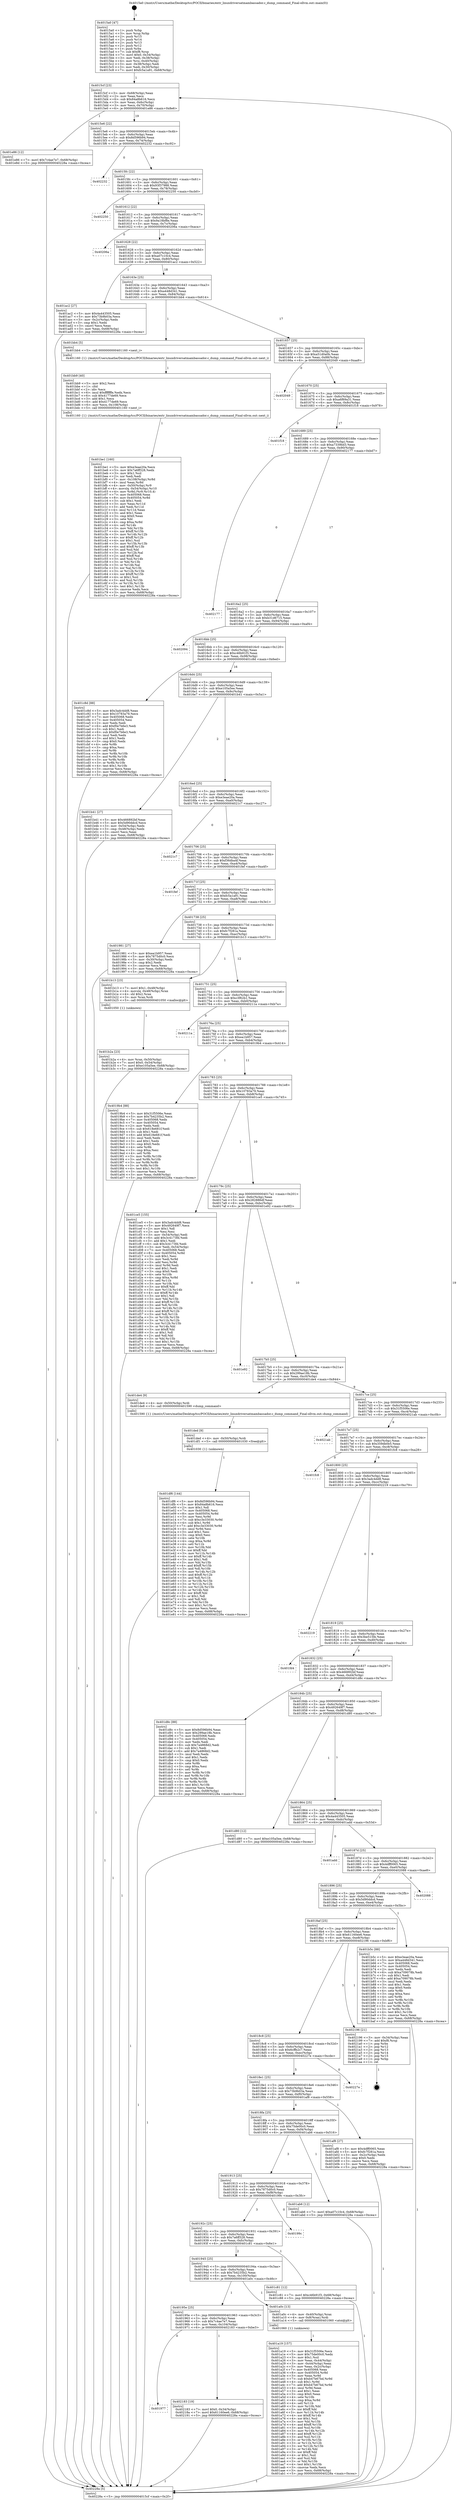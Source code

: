 digraph "0x4015a0" {
  label = "0x4015a0 (/mnt/c/Users/mathe/Desktop/tcc/POCII/binaries/extr_linuxdriversatmambassador.c_dump_command_Final-ollvm.out::main(0))"
  labelloc = "t"
  node[shape=record]

  Entry [label="",width=0.3,height=0.3,shape=circle,fillcolor=black,style=filled]
  "0x4015cf" [label="{
     0x4015cf [23]\l
     | [instrs]\l
     &nbsp;&nbsp;0x4015cf \<+3\>: mov -0x68(%rbp),%eax\l
     &nbsp;&nbsp;0x4015d2 \<+2\>: mov %eax,%ecx\l
     &nbsp;&nbsp;0x4015d4 \<+6\>: sub $0x84a8b616,%ecx\l
     &nbsp;&nbsp;0x4015da \<+3\>: mov %eax,-0x6c(%rbp)\l
     &nbsp;&nbsp;0x4015dd \<+3\>: mov %ecx,-0x70(%rbp)\l
     &nbsp;&nbsp;0x4015e0 \<+6\>: je 0000000000401e86 \<main+0x8e6\>\l
  }"]
  "0x401e86" [label="{
     0x401e86 [12]\l
     | [instrs]\l
     &nbsp;&nbsp;0x401e86 \<+7\>: movl $0x7c4ae7e7,-0x68(%rbp)\l
     &nbsp;&nbsp;0x401e8d \<+5\>: jmp 000000000040228a \<main+0xcea\>\l
  }"]
  "0x4015e6" [label="{
     0x4015e6 [22]\l
     | [instrs]\l
     &nbsp;&nbsp;0x4015e6 \<+5\>: jmp 00000000004015eb \<main+0x4b\>\l
     &nbsp;&nbsp;0x4015eb \<+3\>: mov -0x6c(%rbp),%eax\l
     &nbsp;&nbsp;0x4015ee \<+5\>: sub $0x8d596b94,%eax\l
     &nbsp;&nbsp;0x4015f3 \<+3\>: mov %eax,-0x74(%rbp)\l
     &nbsp;&nbsp;0x4015f6 \<+6\>: je 0000000000402232 \<main+0xc92\>\l
  }"]
  Exit [label="",width=0.3,height=0.3,shape=circle,fillcolor=black,style=filled,peripheries=2]
  "0x402232" [label="{
     0x402232\l
  }", style=dashed]
  "0x4015fc" [label="{
     0x4015fc [22]\l
     | [instrs]\l
     &nbsp;&nbsp;0x4015fc \<+5\>: jmp 0000000000401601 \<main+0x61\>\l
     &nbsp;&nbsp;0x401601 \<+3\>: mov -0x6c(%rbp),%eax\l
     &nbsp;&nbsp;0x401604 \<+5\>: sub $0x93f37988,%eax\l
     &nbsp;&nbsp;0x401609 \<+3\>: mov %eax,-0x78(%rbp)\l
     &nbsp;&nbsp;0x40160c \<+6\>: je 0000000000402250 \<main+0xcb0\>\l
  }"]
  "0x401977" [label="{
     0x401977\l
  }", style=dashed]
  "0x402250" [label="{
     0x402250\l
  }", style=dashed]
  "0x401612" [label="{
     0x401612 [22]\l
     | [instrs]\l
     &nbsp;&nbsp;0x401612 \<+5\>: jmp 0000000000401617 \<main+0x77\>\l
     &nbsp;&nbsp;0x401617 \<+3\>: mov -0x6c(%rbp),%eax\l
     &nbsp;&nbsp;0x40161a \<+5\>: sub $0x9a18bf8e,%eax\l
     &nbsp;&nbsp;0x40161f \<+3\>: mov %eax,-0x7c(%rbp)\l
     &nbsp;&nbsp;0x401622 \<+6\>: je 000000000040206a \<main+0xaca\>\l
  }"]
  "0x402183" [label="{
     0x402183 [19]\l
     | [instrs]\l
     &nbsp;&nbsp;0x402183 \<+7\>: movl $0x0,-0x34(%rbp)\l
     &nbsp;&nbsp;0x40218a \<+7\>: movl $0x61160ee6,-0x68(%rbp)\l
     &nbsp;&nbsp;0x402191 \<+5\>: jmp 000000000040228a \<main+0xcea\>\l
  }"]
  "0x40206a" [label="{
     0x40206a\l
  }", style=dashed]
  "0x401628" [label="{
     0x401628 [22]\l
     | [instrs]\l
     &nbsp;&nbsp;0x401628 \<+5\>: jmp 000000000040162d \<main+0x8d\>\l
     &nbsp;&nbsp;0x40162d \<+3\>: mov -0x6c(%rbp),%eax\l
     &nbsp;&nbsp;0x401630 \<+5\>: sub $0xa07c10c4,%eax\l
     &nbsp;&nbsp;0x401635 \<+3\>: mov %eax,-0x80(%rbp)\l
     &nbsp;&nbsp;0x401638 \<+6\>: je 0000000000401ac2 \<main+0x522\>\l
  }"]
  "0x401df6" [label="{
     0x401df6 [144]\l
     | [instrs]\l
     &nbsp;&nbsp;0x401df6 \<+5\>: mov $0x8d596b94,%eax\l
     &nbsp;&nbsp;0x401dfb \<+5\>: mov $0x84a8b616,%ecx\l
     &nbsp;&nbsp;0x401e00 \<+2\>: mov $0x1,%dl\l
     &nbsp;&nbsp;0x401e02 \<+7\>: mov 0x405068,%esi\l
     &nbsp;&nbsp;0x401e09 \<+8\>: mov 0x405054,%r8d\l
     &nbsp;&nbsp;0x401e11 \<+3\>: mov %esi,%r9d\l
     &nbsp;&nbsp;0x401e14 \<+7\>: sub $0xc3e33030,%r9d\l
     &nbsp;&nbsp;0x401e1b \<+4\>: sub $0x1,%r9d\l
     &nbsp;&nbsp;0x401e1f \<+7\>: add $0xc3e33030,%r9d\l
     &nbsp;&nbsp;0x401e26 \<+4\>: imul %r9d,%esi\l
     &nbsp;&nbsp;0x401e2a \<+3\>: and $0x1,%esi\l
     &nbsp;&nbsp;0x401e2d \<+3\>: cmp $0x0,%esi\l
     &nbsp;&nbsp;0x401e30 \<+4\>: sete %r10b\l
     &nbsp;&nbsp;0x401e34 \<+4\>: cmp $0xa,%r8d\l
     &nbsp;&nbsp;0x401e38 \<+4\>: setl %r11b\l
     &nbsp;&nbsp;0x401e3c \<+3\>: mov %r10b,%bl\l
     &nbsp;&nbsp;0x401e3f \<+3\>: xor $0xff,%bl\l
     &nbsp;&nbsp;0x401e42 \<+3\>: mov %r11b,%r14b\l
     &nbsp;&nbsp;0x401e45 \<+4\>: xor $0xff,%r14b\l
     &nbsp;&nbsp;0x401e49 \<+3\>: xor $0x1,%dl\l
     &nbsp;&nbsp;0x401e4c \<+3\>: mov %bl,%r15b\l
     &nbsp;&nbsp;0x401e4f \<+4\>: and $0xff,%r15b\l
     &nbsp;&nbsp;0x401e53 \<+3\>: and %dl,%r10b\l
     &nbsp;&nbsp;0x401e56 \<+3\>: mov %r14b,%r12b\l
     &nbsp;&nbsp;0x401e59 \<+4\>: and $0xff,%r12b\l
     &nbsp;&nbsp;0x401e5d \<+3\>: and %dl,%r11b\l
     &nbsp;&nbsp;0x401e60 \<+3\>: or %r10b,%r15b\l
     &nbsp;&nbsp;0x401e63 \<+3\>: or %r11b,%r12b\l
     &nbsp;&nbsp;0x401e66 \<+3\>: xor %r12b,%r15b\l
     &nbsp;&nbsp;0x401e69 \<+3\>: or %r14b,%bl\l
     &nbsp;&nbsp;0x401e6c \<+3\>: xor $0xff,%bl\l
     &nbsp;&nbsp;0x401e6f \<+3\>: or $0x1,%dl\l
     &nbsp;&nbsp;0x401e72 \<+2\>: and %dl,%bl\l
     &nbsp;&nbsp;0x401e74 \<+3\>: or %bl,%r15b\l
     &nbsp;&nbsp;0x401e77 \<+4\>: test $0x1,%r15b\l
     &nbsp;&nbsp;0x401e7b \<+3\>: cmovne %ecx,%eax\l
     &nbsp;&nbsp;0x401e7e \<+3\>: mov %eax,-0x68(%rbp)\l
     &nbsp;&nbsp;0x401e81 \<+5\>: jmp 000000000040228a \<main+0xcea\>\l
  }"]
  "0x401ac2" [label="{
     0x401ac2 [27]\l
     | [instrs]\l
     &nbsp;&nbsp;0x401ac2 \<+5\>: mov $0x4a443505,%eax\l
     &nbsp;&nbsp;0x401ac7 \<+5\>: mov $0x73b9b03a,%ecx\l
     &nbsp;&nbsp;0x401acc \<+3\>: mov -0x2c(%rbp),%edx\l
     &nbsp;&nbsp;0x401acf \<+3\>: cmp $0x1,%edx\l
     &nbsp;&nbsp;0x401ad2 \<+3\>: cmovl %ecx,%eax\l
     &nbsp;&nbsp;0x401ad5 \<+3\>: mov %eax,-0x68(%rbp)\l
     &nbsp;&nbsp;0x401ad8 \<+5\>: jmp 000000000040228a \<main+0xcea\>\l
  }"]
  "0x40163e" [label="{
     0x40163e [25]\l
     | [instrs]\l
     &nbsp;&nbsp;0x40163e \<+5\>: jmp 0000000000401643 \<main+0xa3\>\l
     &nbsp;&nbsp;0x401643 \<+3\>: mov -0x6c(%rbp),%eax\l
     &nbsp;&nbsp;0x401646 \<+5\>: sub $0xa448d341,%eax\l
     &nbsp;&nbsp;0x40164b \<+6\>: mov %eax,-0x84(%rbp)\l
     &nbsp;&nbsp;0x401651 \<+6\>: je 0000000000401bb4 \<main+0x614\>\l
  }"]
  "0x401ded" [label="{
     0x401ded [9]\l
     | [instrs]\l
     &nbsp;&nbsp;0x401ded \<+4\>: mov -0x50(%rbp),%rdi\l
     &nbsp;&nbsp;0x401df1 \<+5\>: call 0000000000401030 \<free@plt\>\l
     | [calls]\l
     &nbsp;&nbsp;0x401030 \{1\} (unknown)\l
  }"]
  "0x401bb4" [label="{
     0x401bb4 [5]\l
     | [instrs]\l
     &nbsp;&nbsp;0x401bb4 \<+5\>: call 0000000000401160 \<next_i\>\l
     | [calls]\l
     &nbsp;&nbsp;0x401160 \{1\} (/mnt/c/Users/mathe/Desktop/tcc/POCII/binaries/extr_linuxdriversatmambassador.c_dump_command_Final-ollvm.out::next_i)\l
  }"]
  "0x401657" [label="{
     0x401657 [25]\l
     | [instrs]\l
     &nbsp;&nbsp;0x401657 \<+5\>: jmp 000000000040165c \<main+0xbc\>\l
     &nbsp;&nbsp;0x40165c \<+3\>: mov -0x6c(%rbp),%eax\l
     &nbsp;&nbsp;0x40165f \<+5\>: sub $0xa51d0a0b,%eax\l
     &nbsp;&nbsp;0x401664 \<+6\>: mov %eax,-0x88(%rbp)\l
     &nbsp;&nbsp;0x40166a \<+6\>: je 0000000000402049 \<main+0xaa9\>\l
  }"]
  "0x401be1" [label="{
     0x401be1 [160]\l
     | [instrs]\l
     &nbsp;&nbsp;0x401be1 \<+5\>: mov $0xe3eae20a,%ecx\l
     &nbsp;&nbsp;0x401be6 \<+5\>: mov $0x7a6ff328,%edx\l
     &nbsp;&nbsp;0x401beb \<+3\>: mov $0x1,%sil\l
     &nbsp;&nbsp;0x401bee \<+2\>: xor %edi,%edi\l
     &nbsp;&nbsp;0x401bf0 \<+7\>: mov -0x108(%rbp),%r8d\l
     &nbsp;&nbsp;0x401bf7 \<+4\>: imul %eax,%r8d\l
     &nbsp;&nbsp;0x401bfb \<+4\>: mov -0x50(%rbp),%r9\l
     &nbsp;&nbsp;0x401bff \<+4\>: movslq -0x54(%rbp),%r10\l
     &nbsp;&nbsp;0x401c03 \<+4\>: mov %r8d,(%r9,%r10,4)\l
     &nbsp;&nbsp;0x401c07 \<+7\>: mov 0x405068,%eax\l
     &nbsp;&nbsp;0x401c0e \<+8\>: mov 0x405054,%r8d\l
     &nbsp;&nbsp;0x401c16 \<+3\>: sub $0x1,%edi\l
     &nbsp;&nbsp;0x401c19 \<+3\>: mov %eax,%r11d\l
     &nbsp;&nbsp;0x401c1c \<+3\>: add %edi,%r11d\l
     &nbsp;&nbsp;0x401c1f \<+4\>: imul %r11d,%eax\l
     &nbsp;&nbsp;0x401c23 \<+3\>: and $0x1,%eax\l
     &nbsp;&nbsp;0x401c26 \<+3\>: cmp $0x0,%eax\l
     &nbsp;&nbsp;0x401c29 \<+3\>: sete %bl\l
     &nbsp;&nbsp;0x401c2c \<+4\>: cmp $0xa,%r8d\l
     &nbsp;&nbsp;0x401c30 \<+4\>: setl %r14b\l
     &nbsp;&nbsp;0x401c34 \<+3\>: mov %bl,%r15b\l
     &nbsp;&nbsp;0x401c37 \<+4\>: xor $0xff,%r15b\l
     &nbsp;&nbsp;0x401c3b \<+3\>: mov %r14b,%r12b\l
     &nbsp;&nbsp;0x401c3e \<+4\>: xor $0xff,%r12b\l
     &nbsp;&nbsp;0x401c42 \<+4\>: xor $0x1,%sil\l
     &nbsp;&nbsp;0x401c46 \<+3\>: mov %r15b,%r13b\l
     &nbsp;&nbsp;0x401c49 \<+4\>: and $0xff,%r13b\l
     &nbsp;&nbsp;0x401c4d \<+3\>: and %sil,%bl\l
     &nbsp;&nbsp;0x401c50 \<+3\>: mov %r12b,%al\l
     &nbsp;&nbsp;0x401c53 \<+2\>: and $0xff,%al\l
     &nbsp;&nbsp;0x401c55 \<+3\>: and %sil,%r14b\l
     &nbsp;&nbsp;0x401c58 \<+3\>: or %bl,%r13b\l
     &nbsp;&nbsp;0x401c5b \<+3\>: or %r14b,%al\l
     &nbsp;&nbsp;0x401c5e \<+3\>: xor %al,%r13b\l
     &nbsp;&nbsp;0x401c61 \<+3\>: or %r12b,%r15b\l
     &nbsp;&nbsp;0x401c64 \<+4\>: xor $0xff,%r15b\l
     &nbsp;&nbsp;0x401c68 \<+4\>: or $0x1,%sil\l
     &nbsp;&nbsp;0x401c6c \<+3\>: and %sil,%r15b\l
     &nbsp;&nbsp;0x401c6f \<+3\>: or %r15b,%r13b\l
     &nbsp;&nbsp;0x401c72 \<+4\>: test $0x1,%r13b\l
     &nbsp;&nbsp;0x401c76 \<+3\>: cmovne %edx,%ecx\l
     &nbsp;&nbsp;0x401c79 \<+3\>: mov %ecx,-0x68(%rbp)\l
     &nbsp;&nbsp;0x401c7c \<+5\>: jmp 000000000040228a \<main+0xcea\>\l
  }"]
  "0x402049" [label="{
     0x402049\l
  }", style=dashed]
  "0x401670" [label="{
     0x401670 [25]\l
     | [instrs]\l
     &nbsp;&nbsp;0x401670 \<+5\>: jmp 0000000000401675 \<main+0xd5\>\l
     &nbsp;&nbsp;0x401675 \<+3\>: mov -0x6c(%rbp),%eax\l
     &nbsp;&nbsp;0x401678 \<+5\>: sub $0xa6f69a31,%eax\l
     &nbsp;&nbsp;0x40167d \<+6\>: mov %eax,-0x8c(%rbp)\l
     &nbsp;&nbsp;0x401683 \<+6\>: je 0000000000401f18 \<main+0x978\>\l
  }"]
  "0x401bb9" [label="{
     0x401bb9 [40]\l
     | [instrs]\l
     &nbsp;&nbsp;0x401bb9 \<+5\>: mov $0x2,%ecx\l
     &nbsp;&nbsp;0x401bbe \<+1\>: cltd\l
     &nbsp;&nbsp;0x401bbf \<+2\>: idiv %ecx\l
     &nbsp;&nbsp;0x401bc1 \<+6\>: imul $0xfffffffe,%edx,%ecx\l
     &nbsp;&nbsp;0x401bc7 \<+6\>: sub $0x4177de69,%ecx\l
     &nbsp;&nbsp;0x401bcd \<+3\>: add $0x1,%ecx\l
     &nbsp;&nbsp;0x401bd0 \<+6\>: add $0x4177de69,%ecx\l
     &nbsp;&nbsp;0x401bd6 \<+6\>: mov %ecx,-0x108(%rbp)\l
     &nbsp;&nbsp;0x401bdc \<+5\>: call 0000000000401160 \<next_i\>\l
     | [calls]\l
     &nbsp;&nbsp;0x401160 \{1\} (/mnt/c/Users/mathe/Desktop/tcc/POCII/binaries/extr_linuxdriversatmambassador.c_dump_command_Final-ollvm.out::next_i)\l
  }"]
  "0x401f18" [label="{
     0x401f18\l
  }", style=dashed]
  "0x401689" [label="{
     0x401689 [25]\l
     | [instrs]\l
     &nbsp;&nbsp;0x401689 \<+5\>: jmp 000000000040168e \<main+0xee\>\l
     &nbsp;&nbsp;0x40168e \<+3\>: mov -0x6c(%rbp),%eax\l
     &nbsp;&nbsp;0x401691 \<+5\>: sub $0xa7339bd3,%eax\l
     &nbsp;&nbsp;0x401696 \<+6\>: mov %eax,-0x90(%rbp)\l
     &nbsp;&nbsp;0x40169c \<+6\>: je 0000000000402177 \<main+0xbd7\>\l
  }"]
  "0x401b2a" [label="{
     0x401b2a [23]\l
     | [instrs]\l
     &nbsp;&nbsp;0x401b2a \<+4\>: mov %rax,-0x50(%rbp)\l
     &nbsp;&nbsp;0x401b2e \<+7\>: movl $0x0,-0x54(%rbp)\l
     &nbsp;&nbsp;0x401b35 \<+7\>: movl $0xe105a5ee,-0x68(%rbp)\l
     &nbsp;&nbsp;0x401b3c \<+5\>: jmp 000000000040228a \<main+0xcea\>\l
  }"]
  "0x402177" [label="{
     0x402177\l
  }", style=dashed]
  "0x4016a2" [label="{
     0x4016a2 [25]\l
     | [instrs]\l
     &nbsp;&nbsp;0x4016a2 \<+5\>: jmp 00000000004016a7 \<main+0x107\>\l
     &nbsp;&nbsp;0x4016a7 \<+3\>: mov -0x6c(%rbp),%eax\l
     &nbsp;&nbsp;0x4016aa \<+5\>: sub $0xb31d6715,%eax\l
     &nbsp;&nbsp;0x4016af \<+6\>: mov %eax,-0x94(%rbp)\l
     &nbsp;&nbsp;0x4016b5 \<+6\>: je 0000000000402094 \<main+0xaf4\>\l
  }"]
  "0x401a19" [label="{
     0x401a19 [157]\l
     | [instrs]\l
     &nbsp;&nbsp;0x401a19 \<+5\>: mov $0x31f5506e,%ecx\l
     &nbsp;&nbsp;0x401a1e \<+5\>: mov $0x75de00c0,%edx\l
     &nbsp;&nbsp;0x401a23 \<+3\>: mov $0x1,%sil\l
     &nbsp;&nbsp;0x401a26 \<+3\>: mov %eax,-0x44(%rbp)\l
     &nbsp;&nbsp;0x401a29 \<+3\>: mov -0x44(%rbp),%eax\l
     &nbsp;&nbsp;0x401a2c \<+3\>: mov %eax,-0x2c(%rbp)\l
     &nbsp;&nbsp;0x401a2f \<+7\>: mov 0x405068,%eax\l
     &nbsp;&nbsp;0x401a36 \<+8\>: mov 0x405054,%r8d\l
     &nbsp;&nbsp;0x401a3e \<+3\>: mov %eax,%r9d\l
     &nbsp;&nbsp;0x401a41 \<+7\>: sub $0xb47b67bd,%r9d\l
     &nbsp;&nbsp;0x401a48 \<+4\>: sub $0x1,%r9d\l
     &nbsp;&nbsp;0x401a4c \<+7\>: add $0xb47b67bd,%r9d\l
     &nbsp;&nbsp;0x401a53 \<+4\>: imul %r9d,%eax\l
     &nbsp;&nbsp;0x401a57 \<+3\>: and $0x1,%eax\l
     &nbsp;&nbsp;0x401a5a \<+3\>: cmp $0x0,%eax\l
     &nbsp;&nbsp;0x401a5d \<+4\>: sete %r10b\l
     &nbsp;&nbsp;0x401a61 \<+4\>: cmp $0xa,%r8d\l
     &nbsp;&nbsp;0x401a65 \<+4\>: setl %r11b\l
     &nbsp;&nbsp;0x401a69 \<+3\>: mov %r10b,%bl\l
     &nbsp;&nbsp;0x401a6c \<+3\>: xor $0xff,%bl\l
     &nbsp;&nbsp;0x401a6f \<+3\>: mov %r11b,%r14b\l
     &nbsp;&nbsp;0x401a72 \<+4\>: xor $0xff,%r14b\l
     &nbsp;&nbsp;0x401a76 \<+4\>: xor $0x1,%sil\l
     &nbsp;&nbsp;0x401a7a \<+3\>: mov %bl,%r15b\l
     &nbsp;&nbsp;0x401a7d \<+4\>: and $0xff,%r15b\l
     &nbsp;&nbsp;0x401a81 \<+3\>: and %sil,%r10b\l
     &nbsp;&nbsp;0x401a84 \<+3\>: mov %r14b,%r12b\l
     &nbsp;&nbsp;0x401a87 \<+4\>: and $0xff,%r12b\l
     &nbsp;&nbsp;0x401a8b \<+3\>: and %sil,%r11b\l
     &nbsp;&nbsp;0x401a8e \<+3\>: or %r10b,%r15b\l
     &nbsp;&nbsp;0x401a91 \<+3\>: or %r11b,%r12b\l
     &nbsp;&nbsp;0x401a94 \<+3\>: xor %r12b,%r15b\l
     &nbsp;&nbsp;0x401a97 \<+3\>: or %r14b,%bl\l
     &nbsp;&nbsp;0x401a9a \<+3\>: xor $0xff,%bl\l
     &nbsp;&nbsp;0x401a9d \<+4\>: or $0x1,%sil\l
     &nbsp;&nbsp;0x401aa1 \<+3\>: and %sil,%bl\l
     &nbsp;&nbsp;0x401aa4 \<+3\>: or %bl,%r15b\l
     &nbsp;&nbsp;0x401aa7 \<+4\>: test $0x1,%r15b\l
     &nbsp;&nbsp;0x401aab \<+3\>: cmovne %edx,%ecx\l
     &nbsp;&nbsp;0x401aae \<+3\>: mov %ecx,-0x68(%rbp)\l
     &nbsp;&nbsp;0x401ab1 \<+5\>: jmp 000000000040228a \<main+0xcea\>\l
  }"]
  "0x402094" [label="{
     0x402094\l
  }", style=dashed]
  "0x4016bb" [label="{
     0x4016bb [25]\l
     | [instrs]\l
     &nbsp;&nbsp;0x4016bb \<+5\>: jmp 00000000004016c0 \<main+0x120\>\l
     &nbsp;&nbsp;0x4016c0 \<+3\>: mov -0x6c(%rbp),%eax\l
     &nbsp;&nbsp;0x4016c3 \<+5\>: sub $0xc46b91f3,%eax\l
     &nbsp;&nbsp;0x4016c8 \<+6\>: mov %eax,-0x98(%rbp)\l
     &nbsp;&nbsp;0x4016ce \<+6\>: je 0000000000401c8d \<main+0x6ed\>\l
  }"]
  "0x40195e" [label="{
     0x40195e [25]\l
     | [instrs]\l
     &nbsp;&nbsp;0x40195e \<+5\>: jmp 0000000000401963 \<main+0x3c3\>\l
     &nbsp;&nbsp;0x401963 \<+3\>: mov -0x6c(%rbp),%eax\l
     &nbsp;&nbsp;0x401966 \<+5\>: sub $0x7c4ae7e7,%eax\l
     &nbsp;&nbsp;0x40196b \<+6\>: mov %eax,-0x104(%rbp)\l
     &nbsp;&nbsp;0x401971 \<+6\>: je 0000000000402183 \<main+0xbe3\>\l
  }"]
  "0x401c8d" [label="{
     0x401c8d [88]\l
     | [instrs]\l
     &nbsp;&nbsp;0x401c8d \<+5\>: mov $0x3adc4dd8,%eax\l
     &nbsp;&nbsp;0x401c92 \<+5\>: mov $0x10783a79,%ecx\l
     &nbsp;&nbsp;0x401c97 \<+7\>: mov 0x405068,%edx\l
     &nbsp;&nbsp;0x401c9e \<+7\>: mov 0x405054,%esi\l
     &nbsp;&nbsp;0x401ca5 \<+2\>: mov %edx,%edi\l
     &nbsp;&nbsp;0x401ca7 \<+6\>: add $0xf0e7b6e3,%edi\l
     &nbsp;&nbsp;0x401cad \<+3\>: sub $0x1,%edi\l
     &nbsp;&nbsp;0x401cb0 \<+6\>: sub $0xf0e7b6e3,%edi\l
     &nbsp;&nbsp;0x401cb6 \<+3\>: imul %edi,%edx\l
     &nbsp;&nbsp;0x401cb9 \<+3\>: and $0x1,%edx\l
     &nbsp;&nbsp;0x401cbc \<+3\>: cmp $0x0,%edx\l
     &nbsp;&nbsp;0x401cbf \<+4\>: sete %r8b\l
     &nbsp;&nbsp;0x401cc3 \<+3\>: cmp $0xa,%esi\l
     &nbsp;&nbsp;0x401cc6 \<+4\>: setl %r9b\l
     &nbsp;&nbsp;0x401cca \<+3\>: mov %r8b,%r10b\l
     &nbsp;&nbsp;0x401ccd \<+3\>: and %r9b,%r10b\l
     &nbsp;&nbsp;0x401cd0 \<+3\>: xor %r9b,%r8b\l
     &nbsp;&nbsp;0x401cd3 \<+3\>: or %r8b,%r10b\l
     &nbsp;&nbsp;0x401cd6 \<+4\>: test $0x1,%r10b\l
     &nbsp;&nbsp;0x401cda \<+3\>: cmovne %ecx,%eax\l
     &nbsp;&nbsp;0x401cdd \<+3\>: mov %eax,-0x68(%rbp)\l
     &nbsp;&nbsp;0x401ce0 \<+5\>: jmp 000000000040228a \<main+0xcea\>\l
  }"]
  "0x4016d4" [label="{
     0x4016d4 [25]\l
     | [instrs]\l
     &nbsp;&nbsp;0x4016d4 \<+5\>: jmp 00000000004016d9 \<main+0x139\>\l
     &nbsp;&nbsp;0x4016d9 \<+3\>: mov -0x6c(%rbp),%eax\l
     &nbsp;&nbsp;0x4016dc \<+5\>: sub $0xe105a5ee,%eax\l
     &nbsp;&nbsp;0x4016e1 \<+6\>: mov %eax,-0x9c(%rbp)\l
     &nbsp;&nbsp;0x4016e7 \<+6\>: je 0000000000401b41 \<main+0x5a1\>\l
  }"]
  "0x401a0c" [label="{
     0x401a0c [13]\l
     | [instrs]\l
     &nbsp;&nbsp;0x401a0c \<+4\>: mov -0x40(%rbp),%rax\l
     &nbsp;&nbsp;0x401a10 \<+4\>: mov 0x8(%rax),%rdi\l
     &nbsp;&nbsp;0x401a14 \<+5\>: call 0000000000401060 \<atoi@plt\>\l
     | [calls]\l
     &nbsp;&nbsp;0x401060 \{1\} (unknown)\l
  }"]
  "0x401b41" [label="{
     0x401b41 [27]\l
     | [instrs]\l
     &nbsp;&nbsp;0x401b41 \<+5\>: mov $0x466892bf,%eax\l
     &nbsp;&nbsp;0x401b46 \<+5\>: mov $0x5d90ddcd,%ecx\l
     &nbsp;&nbsp;0x401b4b \<+3\>: mov -0x54(%rbp),%edx\l
     &nbsp;&nbsp;0x401b4e \<+3\>: cmp -0x48(%rbp),%edx\l
     &nbsp;&nbsp;0x401b51 \<+3\>: cmovl %ecx,%eax\l
     &nbsp;&nbsp;0x401b54 \<+3\>: mov %eax,-0x68(%rbp)\l
     &nbsp;&nbsp;0x401b57 \<+5\>: jmp 000000000040228a \<main+0xcea\>\l
  }"]
  "0x4016ed" [label="{
     0x4016ed [25]\l
     | [instrs]\l
     &nbsp;&nbsp;0x4016ed \<+5\>: jmp 00000000004016f2 \<main+0x152\>\l
     &nbsp;&nbsp;0x4016f2 \<+3\>: mov -0x6c(%rbp),%eax\l
     &nbsp;&nbsp;0x4016f5 \<+5\>: sub $0xe3eae20a,%eax\l
     &nbsp;&nbsp;0x4016fa \<+6\>: mov %eax,-0xa0(%rbp)\l
     &nbsp;&nbsp;0x401700 \<+6\>: je 00000000004021c7 \<main+0xc27\>\l
  }"]
  "0x401945" [label="{
     0x401945 [25]\l
     | [instrs]\l
     &nbsp;&nbsp;0x401945 \<+5\>: jmp 000000000040194a \<main+0x3aa\>\l
     &nbsp;&nbsp;0x40194a \<+3\>: mov -0x6c(%rbp),%eax\l
     &nbsp;&nbsp;0x40194d \<+5\>: sub $0x7b4235b2,%eax\l
     &nbsp;&nbsp;0x401952 \<+6\>: mov %eax,-0x100(%rbp)\l
     &nbsp;&nbsp;0x401958 \<+6\>: je 0000000000401a0c \<main+0x46c\>\l
  }"]
  "0x4021c7" [label="{
     0x4021c7\l
  }", style=dashed]
  "0x401706" [label="{
     0x401706 [25]\l
     | [instrs]\l
     &nbsp;&nbsp;0x401706 \<+5\>: jmp 000000000040170b \<main+0x16b\>\l
     &nbsp;&nbsp;0x40170b \<+3\>: mov -0x6c(%rbp),%eax\l
     &nbsp;&nbsp;0x40170e \<+5\>: sub $0xf36dba4f,%eax\l
     &nbsp;&nbsp;0x401713 \<+6\>: mov %eax,-0xa4(%rbp)\l
     &nbsp;&nbsp;0x401719 \<+6\>: je 0000000000401fef \<main+0xa4f\>\l
  }"]
  "0x401c81" [label="{
     0x401c81 [12]\l
     | [instrs]\l
     &nbsp;&nbsp;0x401c81 \<+7\>: movl $0xc46b91f3,-0x68(%rbp)\l
     &nbsp;&nbsp;0x401c88 \<+5\>: jmp 000000000040228a \<main+0xcea\>\l
  }"]
  "0x401fef" [label="{
     0x401fef\l
  }", style=dashed]
  "0x40171f" [label="{
     0x40171f [25]\l
     | [instrs]\l
     &nbsp;&nbsp;0x40171f \<+5\>: jmp 0000000000401724 \<main+0x184\>\l
     &nbsp;&nbsp;0x401724 \<+3\>: mov -0x6c(%rbp),%eax\l
     &nbsp;&nbsp;0x401727 \<+5\>: sub $0xfc5a1a91,%eax\l
     &nbsp;&nbsp;0x40172c \<+6\>: mov %eax,-0xa8(%rbp)\l
     &nbsp;&nbsp;0x401732 \<+6\>: je 0000000000401981 \<main+0x3e1\>\l
  }"]
  "0x40192c" [label="{
     0x40192c [25]\l
     | [instrs]\l
     &nbsp;&nbsp;0x40192c \<+5\>: jmp 0000000000401931 \<main+0x391\>\l
     &nbsp;&nbsp;0x401931 \<+3\>: mov -0x6c(%rbp),%eax\l
     &nbsp;&nbsp;0x401934 \<+5\>: sub $0x7a6ff328,%eax\l
     &nbsp;&nbsp;0x401939 \<+6\>: mov %eax,-0xfc(%rbp)\l
     &nbsp;&nbsp;0x40193f \<+6\>: je 0000000000401c81 \<main+0x6e1\>\l
  }"]
  "0x401981" [label="{
     0x401981 [27]\l
     | [instrs]\l
     &nbsp;&nbsp;0x401981 \<+5\>: mov $0xea1b957,%eax\l
     &nbsp;&nbsp;0x401986 \<+5\>: mov $0x7875d0c0,%ecx\l
     &nbsp;&nbsp;0x40198b \<+3\>: mov -0x30(%rbp),%edx\l
     &nbsp;&nbsp;0x40198e \<+3\>: cmp $0x2,%edx\l
     &nbsp;&nbsp;0x401991 \<+3\>: cmovne %ecx,%eax\l
     &nbsp;&nbsp;0x401994 \<+3\>: mov %eax,-0x68(%rbp)\l
     &nbsp;&nbsp;0x401997 \<+5\>: jmp 000000000040228a \<main+0xcea\>\l
  }"]
  "0x401738" [label="{
     0x401738 [25]\l
     | [instrs]\l
     &nbsp;&nbsp;0x401738 \<+5\>: jmp 000000000040173d \<main+0x19d\>\l
     &nbsp;&nbsp;0x40173d \<+3\>: mov -0x6c(%rbp),%eax\l
     &nbsp;&nbsp;0x401740 \<+5\>: sub $0xfc7f281a,%eax\l
     &nbsp;&nbsp;0x401745 \<+6\>: mov %eax,-0xac(%rbp)\l
     &nbsp;&nbsp;0x40174b \<+6\>: je 0000000000401b13 \<main+0x573\>\l
  }"]
  "0x40228a" [label="{
     0x40228a [5]\l
     | [instrs]\l
     &nbsp;&nbsp;0x40228a \<+5\>: jmp 00000000004015cf \<main+0x2f\>\l
  }"]
  "0x4015a0" [label="{
     0x4015a0 [47]\l
     | [instrs]\l
     &nbsp;&nbsp;0x4015a0 \<+1\>: push %rbp\l
     &nbsp;&nbsp;0x4015a1 \<+3\>: mov %rsp,%rbp\l
     &nbsp;&nbsp;0x4015a4 \<+2\>: push %r15\l
     &nbsp;&nbsp;0x4015a6 \<+2\>: push %r14\l
     &nbsp;&nbsp;0x4015a8 \<+2\>: push %r13\l
     &nbsp;&nbsp;0x4015aa \<+2\>: push %r12\l
     &nbsp;&nbsp;0x4015ac \<+1\>: push %rbx\l
     &nbsp;&nbsp;0x4015ad \<+7\>: sub $0xf8,%rsp\l
     &nbsp;&nbsp;0x4015b4 \<+7\>: movl $0x0,-0x34(%rbp)\l
     &nbsp;&nbsp;0x4015bb \<+3\>: mov %edi,-0x38(%rbp)\l
     &nbsp;&nbsp;0x4015be \<+4\>: mov %rsi,-0x40(%rbp)\l
     &nbsp;&nbsp;0x4015c2 \<+3\>: mov -0x38(%rbp),%edi\l
     &nbsp;&nbsp;0x4015c5 \<+3\>: mov %edi,-0x30(%rbp)\l
     &nbsp;&nbsp;0x4015c8 \<+7\>: movl $0xfc5a1a91,-0x68(%rbp)\l
  }"]
  "0x40199c" [label="{
     0x40199c\l
  }", style=dashed]
  "0x401b13" [label="{
     0x401b13 [23]\l
     | [instrs]\l
     &nbsp;&nbsp;0x401b13 \<+7\>: movl $0x1,-0x48(%rbp)\l
     &nbsp;&nbsp;0x401b1a \<+4\>: movslq -0x48(%rbp),%rax\l
     &nbsp;&nbsp;0x401b1e \<+4\>: shl $0x2,%rax\l
     &nbsp;&nbsp;0x401b22 \<+3\>: mov %rax,%rdi\l
     &nbsp;&nbsp;0x401b25 \<+5\>: call 0000000000401050 \<malloc@plt\>\l
     | [calls]\l
     &nbsp;&nbsp;0x401050 \{1\} (unknown)\l
  }"]
  "0x401751" [label="{
     0x401751 [25]\l
     | [instrs]\l
     &nbsp;&nbsp;0x401751 \<+5\>: jmp 0000000000401756 \<main+0x1b6\>\l
     &nbsp;&nbsp;0x401756 \<+3\>: mov -0x6c(%rbp),%eax\l
     &nbsp;&nbsp;0x401759 \<+5\>: sub $0xc3f62b1,%eax\l
     &nbsp;&nbsp;0x40175e \<+6\>: mov %eax,-0xb0(%rbp)\l
     &nbsp;&nbsp;0x401764 \<+6\>: je 000000000040211a \<main+0xb7a\>\l
  }"]
  "0x401913" [label="{
     0x401913 [25]\l
     | [instrs]\l
     &nbsp;&nbsp;0x401913 \<+5\>: jmp 0000000000401918 \<main+0x378\>\l
     &nbsp;&nbsp;0x401918 \<+3\>: mov -0x6c(%rbp),%eax\l
     &nbsp;&nbsp;0x40191b \<+5\>: sub $0x7875d0c0,%eax\l
     &nbsp;&nbsp;0x401920 \<+6\>: mov %eax,-0xf8(%rbp)\l
     &nbsp;&nbsp;0x401926 \<+6\>: je 000000000040199c \<main+0x3fc\>\l
  }"]
  "0x40211a" [label="{
     0x40211a\l
  }", style=dashed]
  "0x40176a" [label="{
     0x40176a [25]\l
     | [instrs]\l
     &nbsp;&nbsp;0x40176a \<+5\>: jmp 000000000040176f \<main+0x1cf\>\l
     &nbsp;&nbsp;0x40176f \<+3\>: mov -0x6c(%rbp),%eax\l
     &nbsp;&nbsp;0x401772 \<+5\>: sub $0xea1b957,%eax\l
     &nbsp;&nbsp;0x401777 \<+6\>: mov %eax,-0xb4(%rbp)\l
     &nbsp;&nbsp;0x40177d \<+6\>: je 00000000004019b4 \<main+0x414\>\l
  }"]
  "0x401ab6" [label="{
     0x401ab6 [12]\l
     | [instrs]\l
     &nbsp;&nbsp;0x401ab6 \<+7\>: movl $0xa07c10c4,-0x68(%rbp)\l
     &nbsp;&nbsp;0x401abd \<+5\>: jmp 000000000040228a \<main+0xcea\>\l
  }"]
  "0x4019b4" [label="{
     0x4019b4 [88]\l
     | [instrs]\l
     &nbsp;&nbsp;0x4019b4 \<+5\>: mov $0x31f5506e,%eax\l
     &nbsp;&nbsp;0x4019b9 \<+5\>: mov $0x7b4235b2,%ecx\l
     &nbsp;&nbsp;0x4019be \<+7\>: mov 0x405068,%edx\l
     &nbsp;&nbsp;0x4019c5 \<+7\>: mov 0x405054,%esi\l
     &nbsp;&nbsp;0x4019cc \<+2\>: mov %edx,%edi\l
     &nbsp;&nbsp;0x4019ce \<+6\>: sub $0x618e681f,%edi\l
     &nbsp;&nbsp;0x4019d4 \<+3\>: sub $0x1,%edi\l
     &nbsp;&nbsp;0x4019d7 \<+6\>: add $0x618e681f,%edi\l
     &nbsp;&nbsp;0x4019dd \<+3\>: imul %edi,%edx\l
     &nbsp;&nbsp;0x4019e0 \<+3\>: and $0x1,%edx\l
     &nbsp;&nbsp;0x4019e3 \<+3\>: cmp $0x0,%edx\l
     &nbsp;&nbsp;0x4019e6 \<+4\>: sete %r8b\l
     &nbsp;&nbsp;0x4019ea \<+3\>: cmp $0xa,%esi\l
     &nbsp;&nbsp;0x4019ed \<+4\>: setl %r9b\l
     &nbsp;&nbsp;0x4019f1 \<+3\>: mov %r8b,%r10b\l
     &nbsp;&nbsp;0x4019f4 \<+3\>: and %r9b,%r10b\l
     &nbsp;&nbsp;0x4019f7 \<+3\>: xor %r9b,%r8b\l
     &nbsp;&nbsp;0x4019fa \<+3\>: or %r8b,%r10b\l
     &nbsp;&nbsp;0x4019fd \<+4\>: test $0x1,%r10b\l
     &nbsp;&nbsp;0x401a01 \<+3\>: cmovne %ecx,%eax\l
     &nbsp;&nbsp;0x401a04 \<+3\>: mov %eax,-0x68(%rbp)\l
     &nbsp;&nbsp;0x401a07 \<+5\>: jmp 000000000040228a \<main+0xcea\>\l
  }"]
  "0x401783" [label="{
     0x401783 [25]\l
     | [instrs]\l
     &nbsp;&nbsp;0x401783 \<+5\>: jmp 0000000000401788 \<main+0x1e8\>\l
     &nbsp;&nbsp;0x401788 \<+3\>: mov -0x6c(%rbp),%eax\l
     &nbsp;&nbsp;0x40178b \<+5\>: sub $0x10783a79,%eax\l
     &nbsp;&nbsp;0x401790 \<+6\>: mov %eax,-0xb8(%rbp)\l
     &nbsp;&nbsp;0x401796 \<+6\>: je 0000000000401ce5 \<main+0x745\>\l
  }"]
  "0x4018fa" [label="{
     0x4018fa [25]\l
     | [instrs]\l
     &nbsp;&nbsp;0x4018fa \<+5\>: jmp 00000000004018ff \<main+0x35f\>\l
     &nbsp;&nbsp;0x4018ff \<+3\>: mov -0x6c(%rbp),%eax\l
     &nbsp;&nbsp;0x401902 \<+5\>: sub $0x75de00c0,%eax\l
     &nbsp;&nbsp;0x401907 \<+6\>: mov %eax,-0xf4(%rbp)\l
     &nbsp;&nbsp;0x40190d \<+6\>: je 0000000000401ab6 \<main+0x516\>\l
  }"]
  "0x401ce5" [label="{
     0x401ce5 [155]\l
     | [instrs]\l
     &nbsp;&nbsp;0x401ce5 \<+5\>: mov $0x3adc4dd8,%eax\l
     &nbsp;&nbsp;0x401cea \<+5\>: mov $0x492649f7,%ecx\l
     &nbsp;&nbsp;0x401cef \<+2\>: mov $0x1,%dl\l
     &nbsp;&nbsp;0x401cf1 \<+2\>: xor %esi,%esi\l
     &nbsp;&nbsp;0x401cf3 \<+3\>: mov -0x54(%rbp),%edi\l
     &nbsp;&nbsp;0x401cf6 \<+6\>: add $0x3c4173fd,%edi\l
     &nbsp;&nbsp;0x401cfc \<+3\>: add $0x1,%edi\l
     &nbsp;&nbsp;0x401cff \<+6\>: sub $0x3c4173fd,%edi\l
     &nbsp;&nbsp;0x401d05 \<+3\>: mov %edi,-0x54(%rbp)\l
     &nbsp;&nbsp;0x401d08 \<+7\>: mov 0x405068,%edi\l
     &nbsp;&nbsp;0x401d0f \<+8\>: mov 0x405054,%r8d\l
     &nbsp;&nbsp;0x401d17 \<+3\>: sub $0x1,%esi\l
     &nbsp;&nbsp;0x401d1a \<+3\>: mov %edi,%r9d\l
     &nbsp;&nbsp;0x401d1d \<+3\>: add %esi,%r9d\l
     &nbsp;&nbsp;0x401d20 \<+4\>: imul %r9d,%edi\l
     &nbsp;&nbsp;0x401d24 \<+3\>: and $0x1,%edi\l
     &nbsp;&nbsp;0x401d27 \<+3\>: cmp $0x0,%edi\l
     &nbsp;&nbsp;0x401d2a \<+4\>: sete %r10b\l
     &nbsp;&nbsp;0x401d2e \<+4\>: cmp $0xa,%r8d\l
     &nbsp;&nbsp;0x401d32 \<+4\>: setl %r11b\l
     &nbsp;&nbsp;0x401d36 \<+3\>: mov %r10b,%bl\l
     &nbsp;&nbsp;0x401d39 \<+3\>: xor $0xff,%bl\l
     &nbsp;&nbsp;0x401d3c \<+3\>: mov %r11b,%r14b\l
     &nbsp;&nbsp;0x401d3f \<+4\>: xor $0xff,%r14b\l
     &nbsp;&nbsp;0x401d43 \<+3\>: xor $0x1,%dl\l
     &nbsp;&nbsp;0x401d46 \<+3\>: mov %bl,%r15b\l
     &nbsp;&nbsp;0x401d49 \<+4\>: and $0xff,%r15b\l
     &nbsp;&nbsp;0x401d4d \<+3\>: and %dl,%r10b\l
     &nbsp;&nbsp;0x401d50 \<+3\>: mov %r14b,%r12b\l
     &nbsp;&nbsp;0x401d53 \<+4\>: and $0xff,%r12b\l
     &nbsp;&nbsp;0x401d57 \<+3\>: and %dl,%r11b\l
     &nbsp;&nbsp;0x401d5a \<+3\>: or %r10b,%r15b\l
     &nbsp;&nbsp;0x401d5d \<+3\>: or %r11b,%r12b\l
     &nbsp;&nbsp;0x401d60 \<+3\>: xor %r12b,%r15b\l
     &nbsp;&nbsp;0x401d63 \<+3\>: or %r14b,%bl\l
     &nbsp;&nbsp;0x401d66 \<+3\>: xor $0xff,%bl\l
     &nbsp;&nbsp;0x401d69 \<+3\>: or $0x1,%dl\l
     &nbsp;&nbsp;0x401d6c \<+2\>: and %dl,%bl\l
     &nbsp;&nbsp;0x401d6e \<+3\>: or %bl,%r15b\l
     &nbsp;&nbsp;0x401d71 \<+4\>: test $0x1,%r15b\l
     &nbsp;&nbsp;0x401d75 \<+3\>: cmovne %ecx,%eax\l
     &nbsp;&nbsp;0x401d78 \<+3\>: mov %eax,-0x68(%rbp)\l
     &nbsp;&nbsp;0x401d7b \<+5\>: jmp 000000000040228a \<main+0xcea\>\l
  }"]
  "0x40179c" [label="{
     0x40179c [25]\l
     | [instrs]\l
     &nbsp;&nbsp;0x40179c \<+5\>: jmp 00000000004017a1 \<main+0x201\>\l
     &nbsp;&nbsp;0x4017a1 \<+3\>: mov -0x6c(%rbp),%eax\l
     &nbsp;&nbsp;0x4017a4 \<+5\>: sub $0x282886df,%eax\l
     &nbsp;&nbsp;0x4017a9 \<+6\>: mov %eax,-0xbc(%rbp)\l
     &nbsp;&nbsp;0x4017af \<+6\>: je 0000000000401e92 \<main+0x8f2\>\l
  }"]
  "0x401af8" [label="{
     0x401af8 [27]\l
     | [instrs]\l
     &nbsp;&nbsp;0x401af8 \<+5\>: mov $0x4dff0065,%eax\l
     &nbsp;&nbsp;0x401afd \<+5\>: mov $0xfc7f281a,%ecx\l
     &nbsp;&nbsp;0x401b02 \<+3\>: mov -0x2c(%rbp),%edx\l
     &nbsp;&nbsp;0x401b05 \<+3\>: cmp $0x0,%edx\l
     &nbsp;&nbsp;0x401b08 \<+3\>: cmove %ecx,%eax\l
     &nbsp;&nbsp;0x401b0b \<+3\>: mov %eax,-0x68(%rbp)\l
     &nbsp;&nbsp;0x401b0e \<+5\>: jmp 000000000040228a \<main+0xcea\>\l
  }"]
  "0x401e92" [label="{
     0x401e92\l
  }", style=dashed]
  "0x4017b5" [label="{
     0x4017b5 [25]\l
     | [instrs]\l
     &nbsp;&nbsp;0x4017b5 \<+5\>: jmp 00000000004017ba \<main+0x21a\>\l
     &nbsp;&nbsp;0x4017ba \<+3\>: mov -0x6c(%rbp),%eax\l
     &nbsp;&nbsp;0x4017bd \<+5\>: sub $0x299ae18b,%eax\l
     &nbsp;&nbsp;0x4017c2 \<+6\>: mov %eax,-0xc0(%rbp)\l
     &nbsp;&nbsp;0x4017c8 \<+6\>: je 0000000000401de4 \<main+0x844\>\l
  }"]
  "0x4018e1" [label="{
     0x4018e1 [25]\l
     | [instrs]\l
     &nbsp;&nbsp;0x4018e1 \<+5\>: jmp 00000000004018e6 \<main+0x346\>\l
     &nbsp;&nbsp;0x4018e6 \<+3\>: mov -0x6c(%rbp),%eax\l
     &nbsp;&nbsp;0x4018e9 \<+5\>: sub $0x73b9b03a,%eax\l
     &nbsp;&nbsp;0x4018ee \<+6\>: mov %eax,-0xf0(%rbp)\l
     &nbsp;&nbsp;0x4018f4 \<+6\>: je 0000000000401af8 \<main+0x558\>\l
  }"]
  "0x401de4" [label="{
     0x401de4 [9]\l
     | [instrs]\l
     &nbsp;&nbsp;0x401de4 \<+4\>: mov -0x50(%rbp),%rdi\l
     &nbsp;&nbsp;0x401de8 \<+5\>: call 0000000000401590 \<dump_command\>\l
     | [calls]\l
     &nbsp;&nbsp;0x401590 \{1\} (/mnt/c/Users/mathe/Desktop/tcc/POCII/binaries/extr_linuxdriversatmambassador.c_dump_command_Final-ollvm.out::dump_command)\l
  }"]
  "0x4017ce" [label="{
     0x4017ce [25]\l
     | [instrs]\l
     &nbsp;&nbsp;0x4017ce \<+5\>: jmp 00000000004017d3 \<main+0x233\>\l
     &nbsp;&nbsp;0x4017d3 \<+3\>: mov -0x6c(%rbp),%eax\l
     &nbsp;&nbsp;0x4017d6 \<+5\>: sub $0x31f5506e,%eax\l
     &nbsp;&nbsp;0x4017db \<+6\>: mov %eax,-0xc4(%rbp)\l
     &nbsp;&nbsp;0x4017e1 \<+6\>: je 00000000004021ab \<main+0xc0b\>\l
  }"]
  "0x40227e" [label="{
     0x40227e\l
  }", style=dashed]
  "0x4021ab" [label="{
     0x4021ab\l
  }", style=dashed]
  "0x4017e7" [label="{
     0x4017e7 [25]\l
     | [instrs]\l
     &nbsp;&nbsp;0x4017e7 \<+5\>: jmp 00000000004017ec \<main+0x24c\>\l
     &nbsp;&nbsp;0x4017ec \<+3\>: mov -0x6c(%rbp),%eax\l
     &nbsp;&nbsp;0x4017ef \<+5\>: sub $0x359db0e5,%eax\l
     &nbsp;&nbsp;0x4017f4 \<+6\>: mov %eax,-0xc8(%rbp)\l
     &nbsp;&nbsp;0x4017fa \<+6\>: je 0000000000401fc8 \<main+0xa28\>\l
  }"]
  "0x4018c8" [label="{
     0x4018c8 [25]\l
     | [instrs]\l
     &nbsp;&nbsp;0x4018c8 \<+5\>: jmp 00000000004018cd \<main+0x32d\>\l
     &nbsp;&nbsp;0x4018cd \<+3\>: mov -0x6c(%rbp),%eax\l
     &nbsp;&nbsp;0x4018d0 \<+5\>: sub $0x6cffb2c7,%eax\l
     &nbsp;&nbsp;0x4018d5 \<+6\>: mov %eax,-0xec(%rbp)\l
     &nbsp;&nbsp;0x4018db \<+6\>: je 000000000040227e \<main+0xcde\>\l
  }"]
  "0x401fc8" [label="{
     0x401fc8\l
  }", style=dashed]
  "0x401800" [label="{
     0x401800 [25]\l
     | [instrs]\l
     &nbsp;&nbsp;0x401800 \<+5\>: jmp 0000000000401805 \<main+0x265\>\l
     &nbsp;&nbsp;0x401805 \<+3\>: mov -0x6c(%rbp),%eax\l
     &nbsp;&nbsp;0x401808 \<+5\>: sub $0x3adc4dd8,%eax\l
     &nbsp;&nbsp;0x40180d \<+6\>: mov %eax,-0xcc(%rbp)\l
     &nbsp;&nbsp;0x401813 \<+6\>: je 0000000000402219 \<main+0xc79\>\l
  }"]
  "0x402196" [label="{
     0x402196 [21]\l
     | [instrs]\l
     &nbsp;&nbsp;0x402196 \<+3\>: mov -0x34(%rbp),%eax\l
     &nbsp;&nbsp;0x402199 \<+7\>: add $0xf8,%rsp\l
     &nbsp;&nbsp;0x4021a0 \<+1\>: pop %rbx\l
     &nbsp;&nbsp;0x4021a1 \<+2\>: pop %r12\l
     &nbsp;&nbsp;0x4021a3 \<+2\>: pop %r13\l
     &nbsp;&nbsp;0x4021a5 \<+2\>: pop %r14\l
     &nbsp;&nbsp;0x4021a7 \<+2\>: pop %r15\l
     &nbsp;&nbsp;0x4021a9 \<+1\>: pop %rbp\l
     &nbsp;&nbsp;0x4021aa \<+1\>: ret\l
  }"]
  "0x402219" [label="{
     0x402219\l
  }", style=dashed]
  "0x401819" [label="{
     0x401819 [25]\l
     | [instrs]\l
     &nbsp;&nbsp;0x401819 \<+5\>: jmp 000000000040181e \<main+0x27e\>\l
     &nbsp;&nbsp;0x40181e \<+3\>: mov -0x6c(%rbp),%eax\l
     &nbsp;&nbsp;0x401821 \<+5\>: sub $0x3be515fe,%eax\l
     &nbsp;&nbsp;0x401826 \<+6\>: mov %eax,-0xd0(%rbp)\l
     &nbsp;&nbsp;0x40182c \<+6\>: je 0000000000401fd4 \<main+0xa34\>\l
  }"]
  "0x4018af" [label="{
     0x4018af [25]\l
     | [instrs]\l
     &nbsp;&nbsp;0x4018af \<+5\>: jmp 00000000004018b4 \<main+0x314\>\l
     &nbsp;&nbsp;0x4018b4 \<+3\>: mov -0x6c(%rbp),%eax\l
     &nbsp;&nbsp;0x4018b7 \<+5\>: sub $0x61160ee6,%eax\l
     &nbsp;&nbsp;0x4018bc \<+6\>: mov %eax,-0xe8(%rbp)\l
     &nbsp;&nbsp;0x4018c2 \<+6\>: je 0000000000402196 \<main+0xbf6\>\l
  }"]
  "0x401fd4" [label="{
     0x401fd4\l
  }", style=dashed]
  "0x401832" [label="{
     0x401832 [25]\l
     | [instrs]\l
     &nbsp;&nbsp;0x401832 \<+5\>: jmp 0000000000401837 \<main+0x297\>\l
     &nbsp;&nbsp;0x401837 \<+3\>: mov -0x6c(%rbp),%eax\l
     &nbsp;&nbsp;0x40183a \<+5\>: sub $0x466892bf,%eax\l
     &nbsp;&nbsp;0x40183f \<+6\>: mov %eax,-0xd4(%rbp)\l
     &nbsp;&nbsp;0x401845 \<+6\>: je 0000000000401d8c \<main+0x7ec\>\l
  }"]
  "0x401b5c" [label="{
     0x401b5c [88]\l
     | [instrs]\l
     &nbsp;&nbsp;0x401b5c \<+5\>: mov $0xe3eae20a,%eax\l
     &nbsp;&nbsp;0x401b61 \<+5\>: mov $0xa448d341,%ecx\l
     &nbsp;&nbsp;0x401b66 \<+7\>: mov 0x405068,%edx\l
     &nbsp;&nbsp;0x401b6d \<+7\>: mov 0x405054,%esi\l
     &nbsp;&nbsp;0x401b74 \<+2\>: mov %edx,%edi\l
     &nbsp;&nbsp;0x401b76 \<+6\>: sub $0xa709078b,%edi\l
     &nbsp;&nbsp;0x401b7c \<+3\>: sub $0x1,%edi\l
     &nbsp;&nbsp;0x401b7f \<+6\>: add $0xa709078b,%edi\l
     &nbsp;&nbsp;0x401b85 \<+3\>: imul %edi,%edx\l
     &nbsp;&nbsp;0x401b88 \<+3\>: and $0x1,%edx\l
     &nbsp;&nbsp;0x401b8b \<+3\>: cmp $0x0,%edx\l
     &nbsp;&nbsp;0x401b8e \<+4\>: sete %r8b\l
     &nbsp;&nbsp;0x401b92 \<+3\>: cmp $0xa,%esi\l
     &nbsp;&nbsp;0x401b95 \<+4\>: setl %r9b\l
     &nbsp;&nbsp;0x401b99 \<+3\>: mov %r8b,%r10b\l
     &nbsp;&nbsp;0x401b9c \<+3\>: and %r9b,%r10b\l
     &nbsp;&nbsp;0x401b9f \<+3\>: xor %r9b,%r8b\l
     &nbsp;&nbsp;0x401ba2 \<+3\>: or %r8b,%r10b\l
     &nbsp;&nbsp;0x401ba5 \<+4\>: test $0x1,%r10b\l
     &nbsp;&nbsp;0x401ba9 \<+3\>: cmovne %ecx,%eax\l
     &nbsp;&nbsp;0x401bac \<+3\>: mov %eax,-0x68(%rbp)\l
     &nbsp;&nbsp;0x401baf \<+5\>: jmp 000000000040228a \<main+0xcea\>\l
  }"]
  "0x401d8c" [label="{
     0x401d8c [88]\l
     | [instrs]\l
     &nbsp;&nbsp;0x401d8c \<+5\>: mov $0x8d596b94,%eax\l
     &nbsp;&nbsp;0x401d91 \<+5\>: mov $0x299ae18b,%ecx\l
     &nbsp;&nbsp;0x401d96 \<+7\>: mov 0x405068,%edx\l
     &nbsp;&nbsp;0x401d9d \<+7\>: mov 0x405054,%esi\l
     &nbsp;&nbsp;0x401da4 \<+2\>: mov %edx,%edi\l
     &nbsp;&nbsp;0x401da6 \<+6\>: sub $0x7a4868d2,%edi\l
     &nbsp;&nbsp;0x401dac \<+3\>: sub $0x1,%edi\l
     &nbsp;&nbsp;0x401daf \<+6\>: add $0x7a4868d2,%edi\l
     &nbsp;&nbsp;0x401db5 \<+3\>: imul %edi,%edx\l
     &nbsp;&nbsp;0x401db8 \<+3\>: and $0x1,%edx\l
     &nbsp;&nbsp;0x401dbb \<+3\>: cmp $0x0,%edx\l
     &nbsp;&nbsp;0x401dbe \<+4\>: sete %r8b\l
     &nbsp;&nbsp;0x401dc2 \<+3\>: cmp $0xa,%esi\l
     &nbsp;&nbsp;0x401dc5 \<+4\>: setl %r9b\l
     &nbsp;&nbsp;0x401dc9 \<+3\>: mov %r8b,%r10b\l
     &nbsp;&nbsp;0x401dcc \<+3\>: and %r9b,%r10b\l
     &nbsp;&nbsp;0x401dcf \<+3\>: xor %r9b,%r8b\l
     &nbsp;&nbsp;0x401dd2 \<+3\>: or %r8b,%r10b\l
     &nbsp;&nbsp;0x401dd5 \<+4\>: test $0x1,%r10b\l
     &nbsp;&nbsp;0x401dd9 \<+3\>: cmovne %ecx,%eax\l
     &nbsp;&nbsp;0x401ddc \<+3\>: mov %eax,-0x68(%rbp)\l
     &nbsp;&nbsp;0x401ddf \<+5\>: jmp 000000000040228a \<main+0xcea\>\l
  }"]
  "0x40184b" [label="{
     0x40184b [25]\l
     | [instrs]\l
     &nbsp;&nbsp;0x40184b \<+5\>: jmp 0000000000401850 \<main+0x2b0\>\l
     &nbsp;&nbsp;0x401850 \<+3\>: mov -0x6c(%rbp),%eax\l
     &nbsp;&nbsp;0x401853 \<+5\>: sub $0x492649f7,%eax\l
     &nbsp;&nbsp;0x401858 \<+6\>: mov %eax,-0xd8(%rbp)\l
     &nbsp;&nbsp;0x40185e \<+6\>: je 0000000000401d80 \<main+0x7e0\>\l
  }"]
  "0x401896" [label="{
     0x401896 [25]\l
     | [instrs]\l
     &nbsp;&nbsp;0x401896 \<+5\>: jmp 000000000040189b \<main+0x2fb\>\l
     &nbsp;&nbsp;0x40189b \<+3\>: mov -0x6c(%rbp),%eax\l
     &nbsp;&nbsp;0x40189e \<+5\>: sub $0x5d90ddcd,%eax\l
     &nbsp;&nbsp;0x4018a3 \<+6\>: mov %eax,-0xe4(%rbp)\l
     &nbsp;&nbsp;0x4018a9 \<+6\>: je 0000000000401b5c \<main+0x5bc\>\l
  }"]
  "0x401d80" [label="{
     0x401d80 [12]\l
     | [instrs]\l
     &nbsp;&nbsp;0x401d80 \<+7\>: movl $0xe105a5ee,-0x68(%rbp)\l
     &nbsp;&nbsp;0x401d87 \<+5\>: jmp 000000000040228a \<main+0xcea\>\l
  }"]
  "0x401864" [label="{
     0x401864 [25]\l
     | [instrs]\l
     &nbsp;&nbsp;0x401864 \<+5\>: jmp 0000000000401869 \<main+0x2c9\>\l
     &nbsp;&nbsp;0x401869 \<+3\>: mov -0x6c(%rbp),%eax\l
     &nbsp;&nbsp;0x40186c \<+5\>: sub $0x4a443505,%eax\l
     &nbsp;&nbsp;0x401871 \<+6\>: mov %eax,-0xdc(%rbp)\l
     &nbsp;&nbsp;0x401877 \<+6\>: je 0000000000401add \<main+0x53d\>\l
  }"]
  "0x402088" [label="{
     0x402088\l
  }", style=dashed]
  "0x401add" [label="{
     0x401add\l
  }", style=dashed]
  "0x40187d" [label="{
     0x40187d [25]\l
     | [instrs]\l
     &nbsp;&nbsp;0x40187d \<+5\>: jmp 0000000000401882 \<main+0x2e2\>\l
     &nbsp;&nbsp;0x401882 \<+3\>: mov -0x6c(%rbp),%eax\l
     &nbsp;&nbsp;0x401885 \<+5\>: sub $0x4dff0065,%eax\l
     &nbsp;&nbsp;0x40188a \<+6\>: mov %eax,-0xe0(%rbp)\l
     &nbsp;&nbsp;0x401890 \<+6\>: je 0000000000402088 \<main+0xae8\>\l
  }"]
  Entry -> "0x4015a0" [label=" 1"]
  "0x4015cf" -> "0x401e86" [label=" 1"]
  "0x4015cf" -> "0x4015e6" [label=" 19"]
  "0x402196" -> Exit [label=" 1"]
  "0x4015e6" -> "0x402232" [label=" 0"]
  "0x4015e6" -> "0x4015fc" [label=" 19"]
  "0x402183" -> "0x40228a" [label=" 1"]
  "0x4015fc" -> "0x402250" [label=" 0"]
  "0x4015fc" -> "0x401612" [label=" 19"]
  "0x40195e" -> "0x401977" [label=" 0"]
  "0x401612" -> "0x40206a" [label=" 0"]
  "0x401612" -> "0x401628" [label=" 19"]
  "0x40195e" -> "0x402183" [label=" 1"]
  "0x401628" -> "0x401ac2" [label=" 1"]
  "0x401628" -> "0x40163e" [label=" 18"]
  "0x401e86" -> "0x40228a" [label=" 1"]
  "0x40163e" -> "0x401bb4" [label=" 1"]
  "0x40163e" -> "0x401657" [label=" 17"]
  "0x401df6" -> "0x40228a" [label=" 1"]
  "0x401657" -> "0x402049" [label=" 0"]
  "0x401657" -> "0x401670" [label=" 17"]
  "0x401ded" -> "0x401df6" [label=" 1"]
  "0x401670" -> "0x401f18" [label=" 0"]
  "0x401670" -> "0x401689" [label=" 17"]
  "0x401de4" -> "0x401ded" [label=" 1"]
  "0x401689" -> "0x402177" [label=" 0"]
  "0x401689" -> "0x4016a2" [label=" 17"]
  "0x401d8c" -> "0x40228a" [label=" 1"]
  "0x4016a2" -> "0x402094" [label=" 0"]
  "0x4016a2" -> "0x4016bb" [label=" 17"]
  "0x401d80" -> "0x40228a" [label=" 1"]
  "0x4016bb" -> "0x401c8d" [label=" 1"]
  "0x4016bb" -> "0x4016d4" [label=" 16"]
  "0x401ce5" -> "0x40228a" [label=" 1"]
  "0x4016d4" -> "0x401b41" [label=" 2"]
  "0x4016d4" -> "0x4016ed" [label=" 14"]
  "0x401c8d" -> "0x40228a" [label=" 1"]
  "0x4016ed" -> "0x4021c7" [label=" 0"]
  "0x4016ed" -> "0x401706" [label=" 14"]
  "0x401be1" -> "0x40228a" [label=" 1"]
  "0x401706" -> "0x401fef" [label=" 0"]
  "0x401706" -> "0x40171f" [label=" 14"]
  "0x401bb9" -> "0x401be1" [label=" 1"]
  "0x40171f" -> "0x401981" [label=" 1"]
  "0x40171f" -> "0x401738" [label=" 13"]
  "0x401981" -> "0x40228a" [label=" 1"]
  "0x4015a0" -> "0x4015cf" [label=" 1"]
  "0x40228a" -> "0x4015cf" [label=" 19"]
  "0x401b5c" -> "0x40228a" [label=" 1"]
  "0x401738" -> "0x401b13" [label=" 1"]
  "0x401738" -> "0x401751" [label=" 12"]
  "0x401b41" -> "0x40228a" [label=" 2"]
  "0x401751" -> "0x40211a" [label=" 0"]
  "0x401751" -> "0x40176a" [label=" 12"]
  "0x401b13" -> "0x401b2a" [label=" 1"]
  "0x40176a" -> "0x4019b4" [label=" 1"]
  "0x40176a" -> "0x401783" [label=" 11"]
  "0x4019b4" -> "0x40228a" [label=" 1"]
  "0x401af8" -> "0x40228a" [label=" 1"]
  "0x401783" -> "0x401ce5" [label=" 1"]
  "0x401783" -> "0x40179c" [label=" 10"]
  "0x401ab6" -> "0x40228a" [label=" 1"]
  "0x40179c" -> "0x401e92" [label=" 0"]
  "0x40179c" -> "0x4017b5" [label=" 10"]
  "0x401a19" -> "0x40228a" [label=" 1"]
  "0x4017b5" -> "0x401de4" [label=" 1"]
  "0x4017b5" -> "0x4017ce" [label=" 9"]
  "0x401945" -> "0x40195e" [label=" 1"]
  "0x4017ce" -> "0x4021ab" [label=" 0"]
  "0x4017ce" -> "0x4017e7" [label=" 9"]
  "0x401945" -> "0x401a0c" [label=" 1"]
  "0x4017e7" -> "0x401fc8" [label=" 0"]
  "0x4017e7" -> "0x401800" [label=" 9"]
  "0x40192c" -> "0x401945" [label=" 2"]
  "0x401800" -> "0x402219" [label=" 0"]
  "0x401800" -> "0x401819" [label=" 9"]
  "0x40192c" -> "0x401c81" [label=" 1"]
  "0x401819" -> "0x401fd4" [label=" 0"]
  "0x401819" -> "0x401832" [label=" 9"]
  "0x401913" -> "0x40192c" [label=" 3"]
  "0x401832" -> "0x401d8c" [label=" 1"]
  "0x401832" -> "0x40184b" [label=" 8"]
  "0x401913" -> "0x40199c" [label=" 0"]
  "0x40184b" -> "0x401d80" [label=" 1"]
  "0x40184b" -> "0x401864" [label=" 7"]
  "0x4018fa" -> "0x401913" [label=" 3"]
  "0x401864" -> "0x401add" [label=" 0"]
  "0x401864" -> "0x40187d" [label=" 7"]
  "0x4018fa" -> "0x401ab6" [label=" 1"]
  "0x40187d" -> "0x402088" [label=" 0"]
  "0x40187d" -> "0x401896" [label=" 7"]
  "0x401b2a" -> "0x40228a" [label=" 1"]
  "0x401896" -> "0x401b5c" [label=" 1"]
  "0x401896" -> "0x4018af" [label=" 6"]
  "0x401bb4" -> "0x401bb9" [label=" 1"]
  "0x4018af" -> "0x402196" [label=" 1"]
  "0x4018af" -> "0x4018c8" [label=" 5"]
  "0x401c81" -> "0x40228a" [label=" 1"]
  "0x4018c8" -> "0x40227e" [label=" 0"]
  "0x4018c8" -> "0x4018e1" [label=" 5"]
  "0x401a0c" -> "0x401a19" [label=" 1"]
  "0x4018e1" -> "0x401af8" [label=" 1"]
  "0x4018e1" -> "0x4018fa" [label=" 4"]
  "0x401ac2" -> "0x40228a" [label=" 1"]
}
